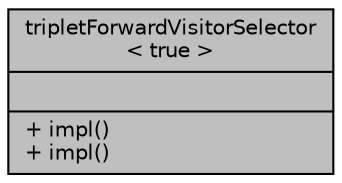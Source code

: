 digraph "tripletForwardVisitorSelector&lt; true &gt;"
{
 // LATEX_PDF_SIZE
  edge [fontname="Helvetica",fontsize="10",labelfontname="Helvetica",labelfontsize="10"];
  node [fontname="Helvetica",fontsize="10",shape=record];
  Node1 [label="{tripletForwardVisitorSelector\l\< true \>\n||+ impl()\l+ impl()\l}",height=0.2,width=0.4,color="black", fillcolor="grey75", style="filled", fontcolor="black",tooltip=" "];
}
